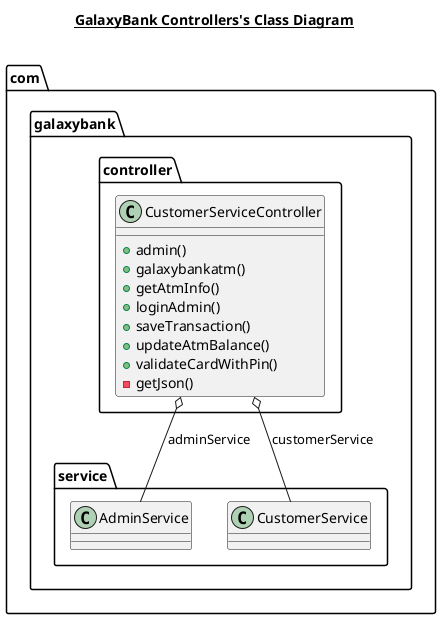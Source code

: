 @startuml

title __GalaxyBank Controllers's Class Diagram__\n

  namespace com.galaxybank.controller {
      class com.galaxybank.controller.CustomerServiceController {
          + admin()
          + galaxybankatm()
          + getAtmInfo()
          + loginAdmin()
          + saveTransaction()
          + updateAtmBalance()
          + validateCardWithPin()
          - getJson()
      }
  }
  

  com.galaxybank.controller.CustomerServiceController o-- com.galaxybank.service.AdminService : adminService
  com.galaxybank.controller.CustomerServiceController o-- com.galaxybank.service.CustomerService : customerService


@enduml
